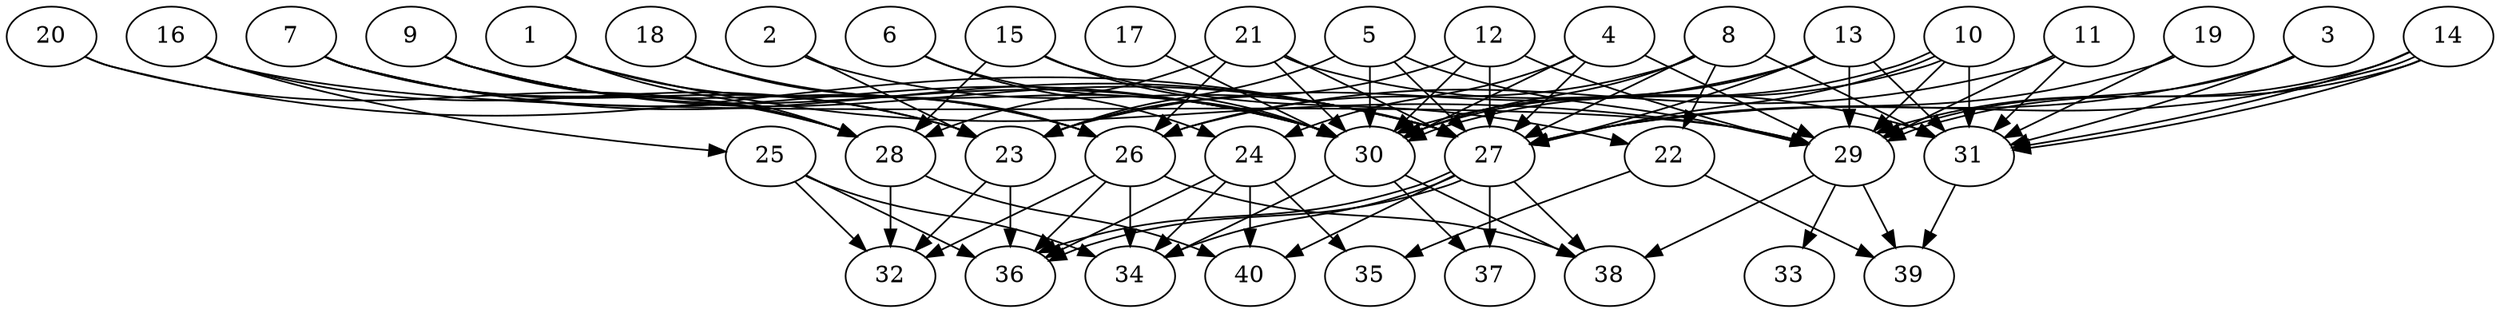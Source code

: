 // DAG (tier=3-complex, mode=data, n=40, ccr=0.549, fat=0.832, density=0.726, regular=0.337, jump=0.255, mindata=4194304, maxdata=33554432)
// DAG automatically generated by daggen at Sun Aug 24 16:33:35 2025
// /home/ermia/Project/Environments/daggen/bin/daggen --dot --ccr 0.549 --fat 0.832 --regular 0.337 --density 0.726 --jump 0.255 --mindata 4194304 --maxdata 33554432 -n 40 
digraph G {
  1 [size="15276148894237861085184", alpha="0.17", expect_size="7638074447118930542592"]
  1 -> 26 [size ="4925298718015488"]
  1 -> 28 [size ="4925298718015488"]
  1 -> 29 [size ="4925298718015488"]
  2 [size="490821504480842176", alpha="0.16", expect_size="245410752240421088"]
  2 -> 23 [size ="8451447742005248"]
  2 -> 27 [size ="8451447742005248"]
  3 [size="451219007538795264", alpha="0.19", expect_size="225609503769397632"]
  3 -> 27 [size ="8465832048852992"]
  3 -> 29 [size ="8465832048852992"]
  3 -> 31 [size ="8465832048852992"]
  4 [size="278860772945596640", alpha="0.12", expect_size="139430386472798320"]
  4 -> 24 [size ="5319071721586688"]
  4 -> 27 [size ="5319071721586688"]
  4 -> 29 [size ="5319071721586688"]
  4 -> 30 [size ="5319071721586688"]
  5 [size="135997208808445181952", alpha="0.12", expect_size="67998604404222590976"]
  5 -> 23 [size ="211564753846272"]
  5 -> 27 [size ="211564753846272"]
  5 -> 29 [size ="211564753846272"]
  5 -> 30 [size ="211564753846272"]
  6 [size="5859772457083558912", alpha="0.06", expect_size="2929886228541779456"]
  6 -> 24 [size ="5193086573477888"]
  6 -> 30 [size ="5193086573477888"]
  7 [size="33435597987341296", alpha="0.14", expect_size="16717798993670648"]
  7 -> 23 [size ="700474302922752"]
  7 -> 27 [size ="700474302922752"]
  7 -> 28 [size ="700474302922752"]
  7 -> 30 [size ="700474302922752"]
  8 [size="52874425320059800", alpha="0.19", expect_size="26437212660029900"]
  8 -> 22 [size ="1007653014732800"]
  8 -> 26 [size ="1007653014732800"]
  8 -> 27 [size ="1007653014732800"]
  8 -> 30 [size ="1007653014732800"]
  8 -> 31 [size ="1007653014732800"]
  9 [size="10921414561872504", alpha="0.02", expect_size="5460707280936252"]
  9 -> 26 [size ="625191956774912"]
  9 -> 27 [size ="625191956774912"]
  9 -> 28 [size ="625191956774912"]
  9 -> 30 [size ="625191956774912"]
  10 [size="221647232254869504000", alpha="0.01", expect_size="110823616127434752000"]
  10 -> 27 [size ="292998139084800"]
  10 -> 29 [size ="292998139084800"]
  10 -> 30 [size ="292998139084800"]
  10 -> 30 [size ="292998139084800"]
  10 -> 31 [size ="292998139084800"]
  11 [size="2284038687883911424", alpha="0.05", expect_size="1142019343941955712"]
  11 -> 26 [size ="2812024820072448"]
  11 -> 29 [size ="2812024820072448"]
  11 -> 31 [size ="2812024820072448"]
  12 [size="433899796515246912", alpha="0.20", expect_size="216949898257623456"]
  12 -> 23 [size ="8245564651077632"]
  12 -> 27 [size ="8245564651077632"]
  12 -> 29 [size ="8245564651077632"]
  12 -> 30 [size ="8245564651077632"]
  13 [size="4936508821393268277248", alpha="0.03", expect_size="2468254410696634138624"]
  13 -> 23 [size ="2319369447145472"]
  13 -> 27 [size ="2319369447145472"]
  13 -> 29 [size ="2319369447145472"]
  13 -> 30 [size ="2319369447145472"]
  13 -> 31 [size ="2319369447145472"]
  14 [size="25871807468357852069888", alpha="0.01", expect_size="12935903734178926034944"]
  14 -> 27 [size ="6998009065766912"]
  14 -> 29 [size ="6998009065766912"]
  14 -> 29 [size ="6998009065766912"]
  14 -> 31 [size ="6998009065766912"]
  14 -> 31 [size ="6998009065766912"]
  15 [size="758742177955637624832", alpha="0.08", expect_size="379371088977818812416"]
  15 -> 22 [size ="665507271278592"]
  15 -> 28 [size ="665507271278592"]
  15 -> 30 [size ="665507271278592"]
  16 [size="30892367643044386701312", alpha="0.02", expect_size="15446183821522193350656"]
  16 -> 23 [size ="7876333862387712"]
  16 -> 25 [size ="7876333862387712"]
  16 -> 29 [size ="7876333862387712"]
  17 [size="10003705976884153024512", alpha="0.13", expect_size="5001852988442076512256"]
  17 -> 30 [size ="3714188430016512"]
  18 [size="4918612934822830080", alpha="0.07", expect_size="2459306467411415040"]
  18 -> 26 [size ="6661024857980928"]
  18 -> 30 [size ="6661024857980928"]
  19 [size="2582170923262731776", alpha="0.05", expect_size="1291085461631365888"]
  19 -> 27 [size ="1235902374346752"]
  19 -> 31 [size ="1235902374346752"]
  20 [size="5154278542953746006016", alpha="0.18", expect_size="2577139271476873003008"]
  20 -> 27 [size ="2387088808869888"]
  20 -> 28 [size ="2387088808869888"]
  21 [size="382208281369568448", alpha="0.18", expect_size="191104140684784224"]
  21 -> 26 [size ="165593210683392"]
  21 -> 27 [size ="165593210683392"]
  21 -> 28 [size ="165593210683392"]
  21 -> 30 [size ="165593210683392"]
  21 -> 31 [size ="165593210683392"]
  22 [size="1748981754044295424", alpha="0.08", expect_size="874490877022147712"]
  22 -> 35 [size ="1049262657896448"]
  22 -> 39 [size ="1049262657896448"]
  23 [size="11391159608363563614208", alpha="0.11", expect_size="5695579804181781807104"]
  23 -> 32 [size ="4050126720991232"]
  23 -> 36 [size ="4050126720991232"]
  24 [size="301565015869801216", alpha="0.14", expect_size="150782507934900608"]
  24 -> 34 [size ="377464408768512"]
  24 -> 35 [size ="377464408768512"]
  24 -> 36 [size ="377464408768512"]
  24 -> 40 [size ="377464408768512"]
  25 [size="82863683829925408", alpha="0.03", expect_size="41431841914962704"]
  25 -> 32 [size ="1505359327920128"]
  25 -> 34 [size ="1505359327920128"]
  25 -> 36 [size ="1505359327920128"]
  26 [size="3823574398983201792", alpha="0.05", expect_size="1911787199491600896"]
  26 -> 32 [size ="8437607746764800"]
  26 -> 34 [size ="8437607746764800"]
  26 -> 36 [size ="8437607746764800"]
  26 -> 38 [size ="8437607746764800"]
  27 [size="2608476287888878592", alpha="0.02", expect_size="1304238143944439296"]
  27 -> 34 [size ="4533786805010432"]
  27 -> 36 [size ="4533786805010432"]
  27 -> 36 [size ="4533786805010432"]
  27 -> 37 [size ="4533786805010432"]
  27 -> 38 [size ="4533786805010432"]
  27 -> 40 [size ="4533786805010432"]
  28 [size="6032824806912702464", alpha="0.10", expect_size="3016412403456351232"]
  28 -> 32 [size ="2683891248791552"]
  28 -> 40 [size ="2683891248791552"]
  29 [size="27317482698655480", alpha="0.15", expect_size="13658741349327740"]
  29 -> 33 [size ="2657249323384832"]
  29 -> 38 [size ="2657249323384832"]
  29 -> 39 [size ="2657249323384832"]
  30 [size="3669954988219943424", alpha="0.03", expect_size="1834977494109971712"]
  30 -> 34 [size ="3145755053260800"]
  30 -> 37 [size ="3145755053260800"]
  30 -> 38 [size ="3145755053260800"]
  31 [size="25711873390258511872", alpha="0.01", expect_size="12855936695129255936"]
  31 -> 39 [size ="8326767483813888"]
  32 [size="653116673791159424", alpha="0.09", expect_size="326558336895579712"]
  33 [size="387109612331044736", alpha="0.03", expect_size="193554806165522368"]
  34 [size="241374798703863136", alpha="0.15", expect_size="120687399351931568"]
  35 [size="926134047287663394816", alpha="0.13", expect_size="463067023643831697408"]
  36 [size="9052545836974362624", alpha="0.01", expect_size="4526272918487181312"]
  37 [size="14213527395239462912", alpha="0.09", expect_size="7106763697619731456"]
  38 [size="370893772996564864", alpha="0.16", expect_size="185446886498282432"]
  39 [size="25197874814415536128000", alpha="0.20", expect_size="12598937407207768064000"]
  40 [size="11977953920197607817216", alpha="0.16", expect_size="5988976960098803908608"]
}